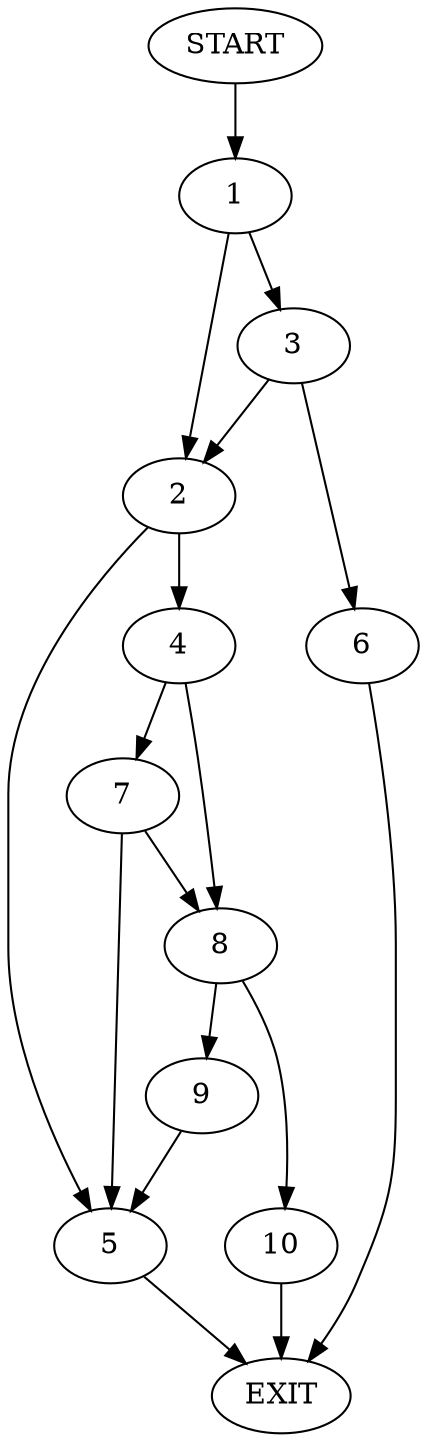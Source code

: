 digraph {
0 [label="START"]
11 [label="EXIT"]
0 -> 1
1 -> 2
1 -> 3
2 -> 4
2 -> 5
3 -> 6
3 -> 2
6 -> 11
5 -> 11
4 -> 7
4 -> 8
7 -> 5
7 -> 8
8 -> 9
8 -> 10
10 -> 11
9 -> 5
}
